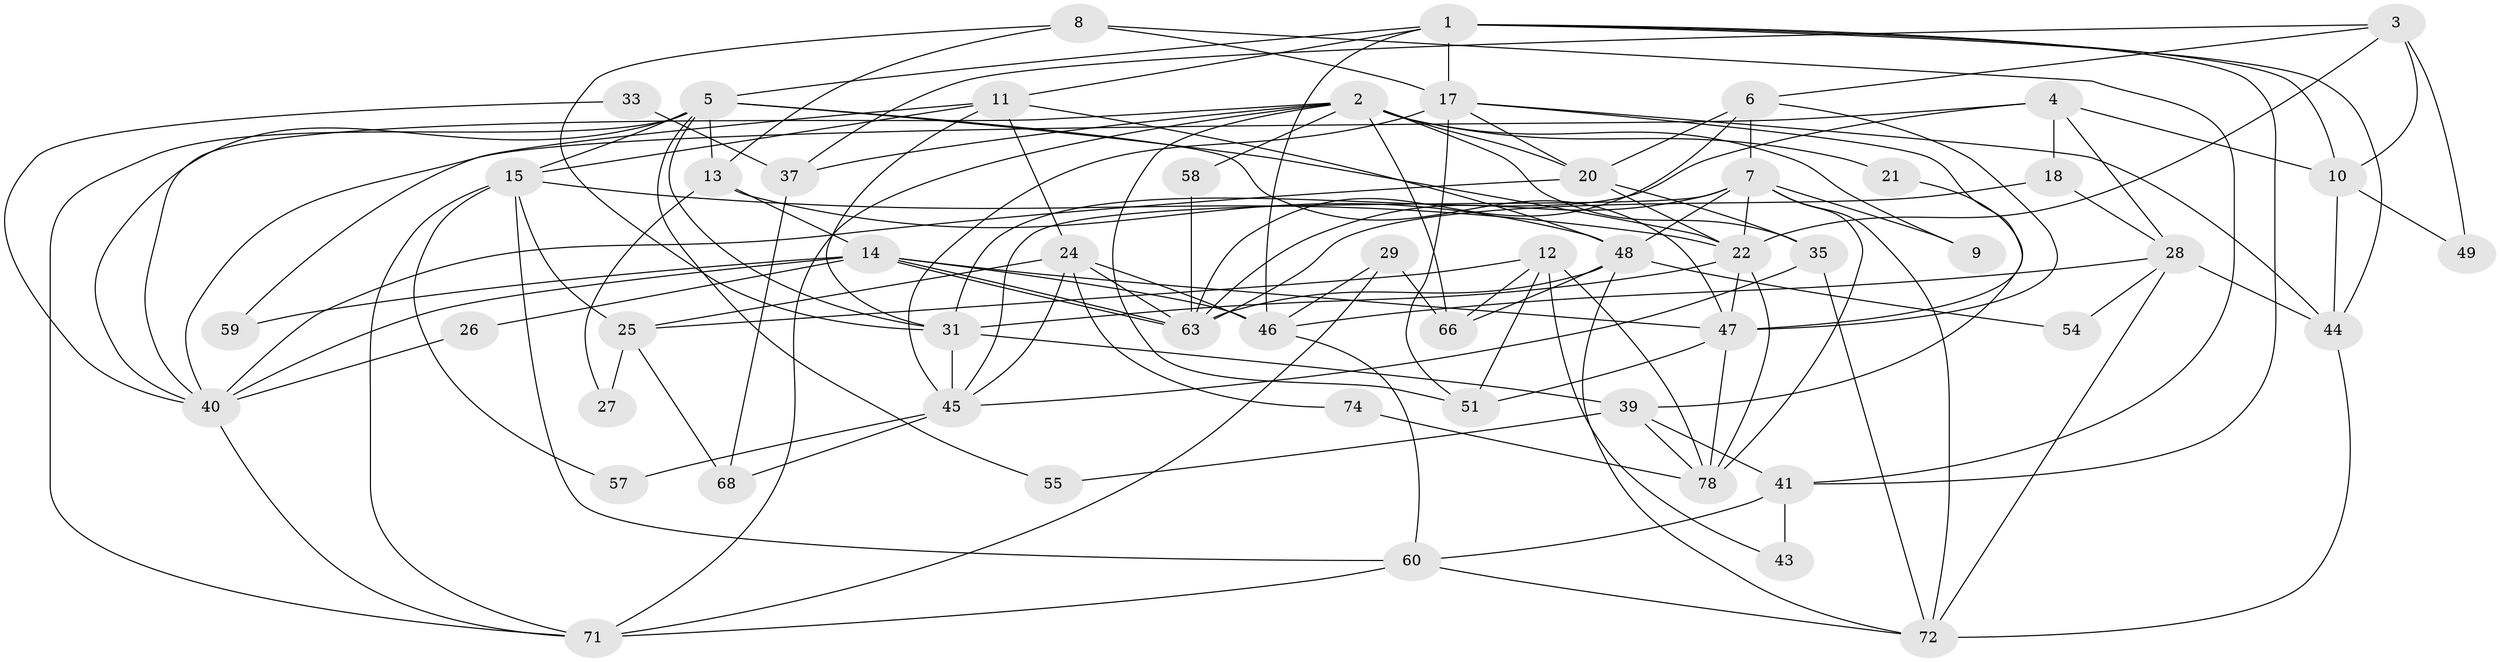 // original degree distribution, {5: 0.16666666666666666, 3: 0.23809523809523808, 6: 0.11904761904761904, 4: 0.21428571428571427, 2: 0.19047619047619047, 7: 0.07142857142857142}
// Generated by graph-tools (version 1.1) at 2025/41/03/06/25 10:41:54]
// undirected, 54 vertices, 133 edges
graph export_dot {
graph [start="1"]
  node [color=gray90,style=filled];
  1 [super="+23"];
  2 [super="+62"];
  3 [super="+80"];
  4 [super="+79"];
  5 [super="+32"];
  6 [super="+64"];
  7 [super="+30"];
  8;
  9;
  10 [super="+50"];
  11 [super="+16"];
  12 [super="+69"];
  13 [super="+56"];
  14 [super="+19"];
  15 [super="+75"];
  17 [super="+65"];
  18;
  20 [super="+42"];
  21;
  22 [super="+34"];
  24 [super="+38"];
  25;
  26;
  27;
  28 [super="+36"];
  29;
  31 [super="+77"];
  33;
  35;
  37;
  39 [super="+84"];
  40 [super="+52"];
  41 [super="+76"];
  43;
  44 [super="+82"];
  45 [super="+81"];
  46 [super="+53"];
  47;
  48 [super="+70"];
  49;
  51;
  54;
  55;
  57;
  58;
  59;
  60 [super="+61"];
  63 [super="+67"];
  66 [super="+83"];
  68;
  71;
  72 [super="+73"];
  74;
  78;
  1 -- 5;
  1 -- 10;
  1 -- 46;
  1 -- 44;
  1 -- 11;
  1 -- 17;
  1 -- 41;
  2 -- 20;
  2 -- 35;
  2 -- 9;
  2 -- 21;
  2 -- 51;
  2 -- 37;
  2 -- 71;
  2 -- 40;
  2 -- 58;
  2 -- 66;
  3 -- 49;
  3 -- 6;
  3 -- 10;
  3 -- 37;
  3 -- 22;
  4 -- 40;
  4 -- 18;
  4 -- 31;
  4 -- 10;
  4 -- 28;
  5 -- 15;
  5 -- 47;
  5 -- 13;
  5 -- 22;
  5 -- 71;
  5 -- 55;
  5 -- 31;
  5 -- 40;
  6 -- 7;
  6 -- 20;
  6 -- 63;
  6 -- 47;
  7 -- 78 [weight=2];
  7 -- 45;
  7 -- 63;
  7 -- 72;
  7 -- 48;
  7 -- 9;
  7 -- 22;
  8 -- 31;
  8 -- 13;
  8 -- 41;
  8 -- 17;
  10 -- 44;
  10 -- 49;
  11 -- 24;
  11 -- 59;
  11 -- 31;
  11 -- 48;
  11 -- 15;
  12 -- 25;
  12 -- 66;
  12 -- 51;
  12 -- 43;
  12 -- 78;
  13 -- 27;
  13 -- 48;
  13 -- 14;
  14 -- 63;
  14 -- 63;
  14 -- 40;
  14 -- 26;
  14 -- 46;
  14 -- 59;
  14 -- 47;
  15 -- 71;
  15 -- 60;
  15 -- 25;
  15 -- 57;
  15 -- 22;
  17 -- 47;
  17 -- 51 [weight=2];
  17 -- 45;
  17 -- 20;
  17 -- 44;
  18 -- 28;
  18 -- 63;
  20 -- 35;
  20 -- 40;
  20 -- 22;
  21 -- 39;
  22 -- 31;
  22 -- 47;
  22 -- 78;
  24 -- 25;
  24 -- 45;
  24 -- 74;
  24 -- 63;
  24 -- 46;
  25 -- 68;
  25 -- 27;
  26 -- 40;
  28 -- 44 [weight=2];
  28 -- 54;
  28 -- 46;
  28 -- 72;
  29 -- 46;
  29 -- 71;
  29 -- 66;
  31 -- 45;
  31 -- 39;
  33 -- 37;
  33 -- 40;
  35 -- 45;
  35 -- 72;
  37 -- 68;
  39 -- 55;
  39 -- 41;
  39 -- 78;
  40 -- 71;
  41 -- 43 [weight=2];
  41 -- 60;
  44 -- 72;
  45 -- 57;
  45 -- 68;
  46 -- 60;
  47 -- 78;
  47 -- 51;
  48 -- 54;
  48 -- 72;
  48 -- 63;
  48 -- 66;
  58 -- 63;
  60 -- 72;
  60 -- 71;
  74 -- 78;
}
